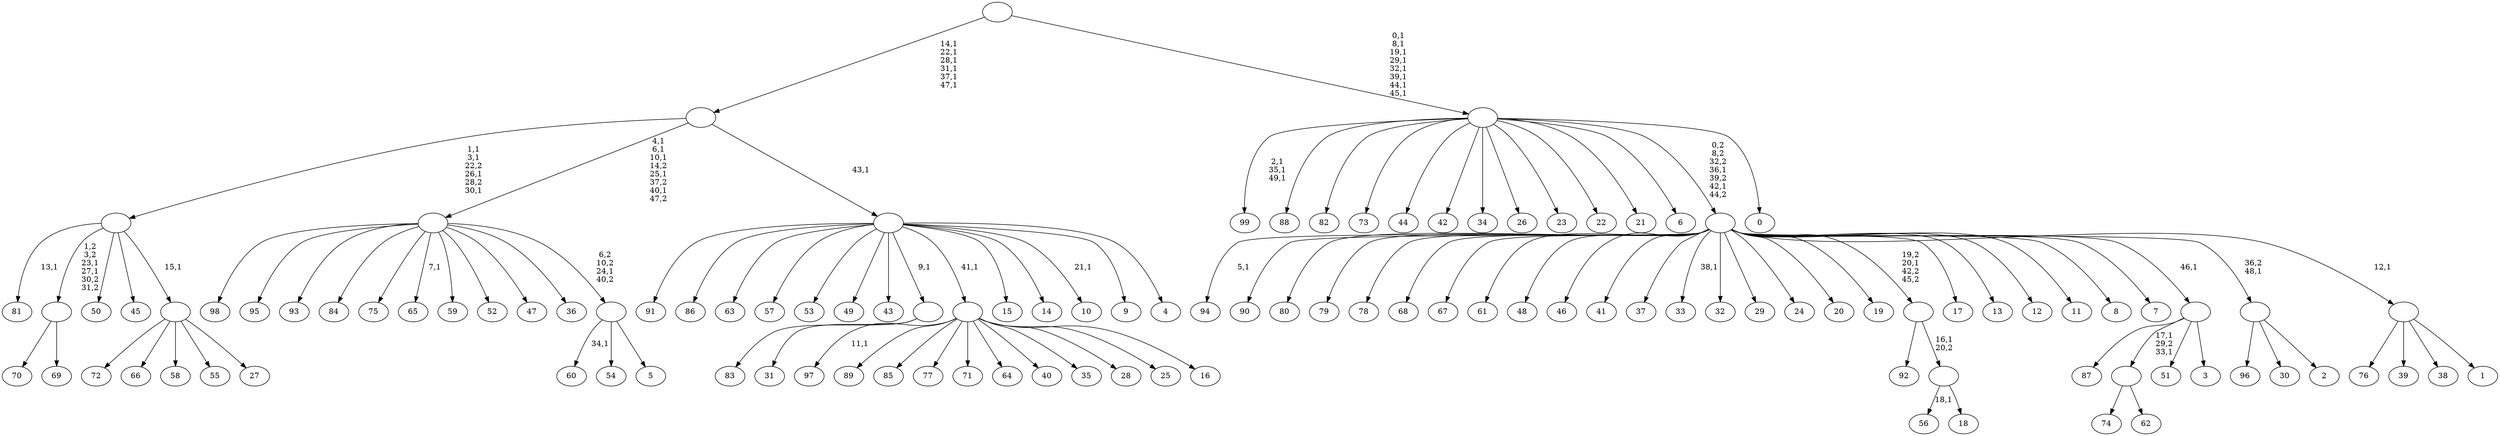 digraph T {
	150 [label="99"]
	146 [label="98"]
	145 [label="97"]
	143 [label="96"]
	142 [label="95"]
	141 [label="94"]
	139 [label="93"]
	138 [label="92"]
	137 [label="91"]
	136 [label="90"]
	135 [label="89"]
	134 [label="88"]
	133 [label="87"]
	132 [label="86"]
	131 [label="85"]
	130 [label="84"]
	129 [label="83"]
	128 [label="82"]
	127 [label="81"]
	125 [label="80"]
	124 [label="79"]
	123 [label="78"]
	122 [label="77"]
	121 [label="76"]
	120 [label="75"]
	119 [label="74"]
	118 [label="73"]
	117 [label="72"]
	116 [label="71"]
	115 [label="70"]
	114 [label="69"]
	113 [label=""]
	111 [label="68"]
	110 [label="67"]
	109 [label="66"]
	108 [label="65"]
	106 [label="64"]
	105 [label="63"]
	104 [label="62"]
	103 [label=""]
	101 [label="61"]
	100 [label="60"]
	98 [label="59"]
	97 [label="58"]
	96 [label="57"]
	95 [label="56"]
	93 [label="55"]
	92 [label="54"]
	91 [label="53"]
	90 [label="52"]
	89 [label="51"]
	88 [label="50"]
	87 [label="49"]
	86 [label="48"]
	85 [label="47"]
	84 [label="46"]
	83 [label="45"]
	82 [label="44"]
	81 [label="43"]
	80 [label="42"]
	79 [label="41"]
	78 [label="40"]
	77 [label="39"]
	76 [label="38"]
	75 [label="37"]
	74 [label="36"]
	73 [label="35"]
	72 [label="34"]
	71 [label="33"]
	69 [label="32"]
	68 [label="31"]
	67 [label=""]
	66 [label="30"]
	65 [label="29"]
	64 [label="28"]
	63 [label="27"]
	62 [label=""]
	61 [label=""]
	57 [label="26"]
	56 [label="25"]
	55 [label="24"]
	54 [label="23"]
	53 [label="22"]
	52 [label="21"]
	51 [label="20"]
	50 [label="19"]
	49 [label="18"]
	48 [label=""]
	47 [label=""]
	46 [label="17"]
	45 [label="16"]
	44 [label=""]
	43 [label="15"]
	42 [label="14"]
	41 [label="13"]
	40 [label="12"]
	39 [label="11"]
	38 [label="10"]
	36 [label="9"]
	35 [label="8"]
	34 [label="7"]
	33 [label="6"]
	32 [label="5"]
	31 [label=""]
	30 [label=""]
	25 [label="4"]
	24 [label=""]
	23 [label=""]
	17 [label="3"]
	16 [label=""]
	15 [label="2"]
	14 [label=""]
	13 [label="1"]
	12 [label=""]
	11 [label=""]
	9 [label="0"]
	8 [label=""]
	0 [label=""]
	113 -> 115 [label=""]
	113 -> 114 [label=""]
	103 -> 119 [label=""]
	103 -> 104 [label=""]
	67 -> 129 [label=""]
	67 -> 68 [label=""]
	62 -> 117 [label=""]
	62 -> 109 [label=""]
	62 -> 97 [label=""]
	62 -> 93 [label=""]
	62 -> 63 [label=""]
	61 -> 113 [label="1,2\n3,2\n23,1\n27,1\n30,2\n31,2"]
	61 -> 127 [label="13,1"]
	61 -> 88 [label=""]
	61 -> 83 [label=""]
	61 -> 62 [label="15,1"]
	48 -> 95 [label="18,1"]
	48 -> 49 [label=""]
	47 -> 138 [label=""]
	47 -> 48 [label="16,1\n20,2"]
	44 -> 145 [label="11,1"]
	44 -> 135 [label=""]
	44 -> 131 [label=""]
	44 -> 122 [label=""]
	44 -> 116 [label=""]
	44 -> 106 [label=""]
	44 -> 78 [label=""]
	44 -> 73 [label=""]
	44 -> 64 [label=""]
	44 -> 56 [label=""]
	44 -> 45 [label=""]
	31 -> 100 [label="34,1"]
	31 -> 92 [label=""]
	31 -> 32 [label=""]
	30 -> 108 [label="7,1"]
	30 -> 146 [label=""]
	30 -> 142 [label=""]
	30 -> 139 [label=""]
	30 -> 130 [label=""]
	30 -> 120 [label=""]
	30 -> 98 [label=""]
	30 -> 90 [label=""]
	30 -> 85 [label=""]
	30 -> 74 [label=""]
	30 -> 31 [label="6,2\n10,2\n24,1\n40,2"]
	24 -> 38 [label="21,1"]
	24 -> 137 [label=""]
	24 -> 132 [label=""]
	24 -> 105 [label=""]
	24 -> 96 [label=""]
	24 -> 91 [label=""]
	24 -> 87 [label=""]
	24 -> 81 [label=""]
	24 -> 67 [label="9,1"]
	24 -> 44 [label="41,1"]
	24 -> 43 [label=""]
	24 -> 42 [label=""]
	24 -> 36 [label=""]
	24 -> 25 [label=""]
	23 -> 30 [label="4,1\n6,1\n10,1\n14,2\n25,1\n37,2\n40,1\n47,2"]
	23 -> 61 [label="1,1\n3,1\n22,2\n26,1\n28,2\n30,1"]
	23 -> 24 [label="43,1"]
	16 -> 103 [label="17,1\n29,2\n33,1"]
	16 -> 133 [label=""]
	16 -> 89 [label=""]
	16 -> 17 [label=""]
	14 -> 143 [label=""]
	14 -> 66 [label=""]
	14 -> 15 [label=""]
	12 -> 121 [label=""]
	12 -> 77 [label=""]
	12 -> 76 [label=""]
	12 -> 13 [label=""]
	11 -> 71 [label="38,1"]
	11 -> 141 [label="5,1"]
	11 -> 136 [label=""]
	11 -> 125 [label=""]
	11 -> 124 [label=""]
	11 -> 123 [label=""]
	11 -> 111 [label=""]
	11 -> 110 [label=""]
	11 -> 101 [label=""]
	11 -> 86 [label=""]
	11 -> 84 [label=""]
	11 -> 79 [label=""]
	11 -> 75 [label=""]
	11 -> 69 [label=""]
	11 -> 65 [label=""]
	11 -> 55 [label=""]
	11 -> 51 [label=""]
	11 -> 50 [label=""]
	11 -> 47 [label="19,2\n20,1\n42,2\n45,2"]
	11 -> 46 [label=""]
	11 -> 41 [label=""]
	11 -> 40 [label=""]
	11 -> 39 [label=""]
	11 -> 35 [label=""]
	11 -> 34 [label=""]
	11 -> 16 [label="46,1"]
	11 -> 14 [label="36,2\n48,1"]
	11 -> 12 [label="12,1"]
	8 -> 11 [label="0,2\n8,2\n32,2\n36,1\n39,2\n42,1\n44,2"]
	8 -> 150 [label="2,1\n35,1\n49,1"]
	8 -> 134 [label=""]
	8 -> 128 [label=""]
	8 -> 118 [label=""]
	8 -> 82 [label=""]
	8 -> 80 [label=""]
	8 -> 72 [label=""]
	8 -> 57 [label=""]
	8 -> 54 [label=""]
	8 -> 53 [label=""]
	8 -> 52 [label=""]
	8 -> 33 [label=""]
	8 -> 9 [label=""]
	0 -> 8 [label="0,1\n8,1\n19,1\n29,1\n32,1\n39,1\n44,1\n45,1"]
	0 -> 23 [label="14,1\n22,1\n28,1\n31,1\n37,1\n47,1"]
}
